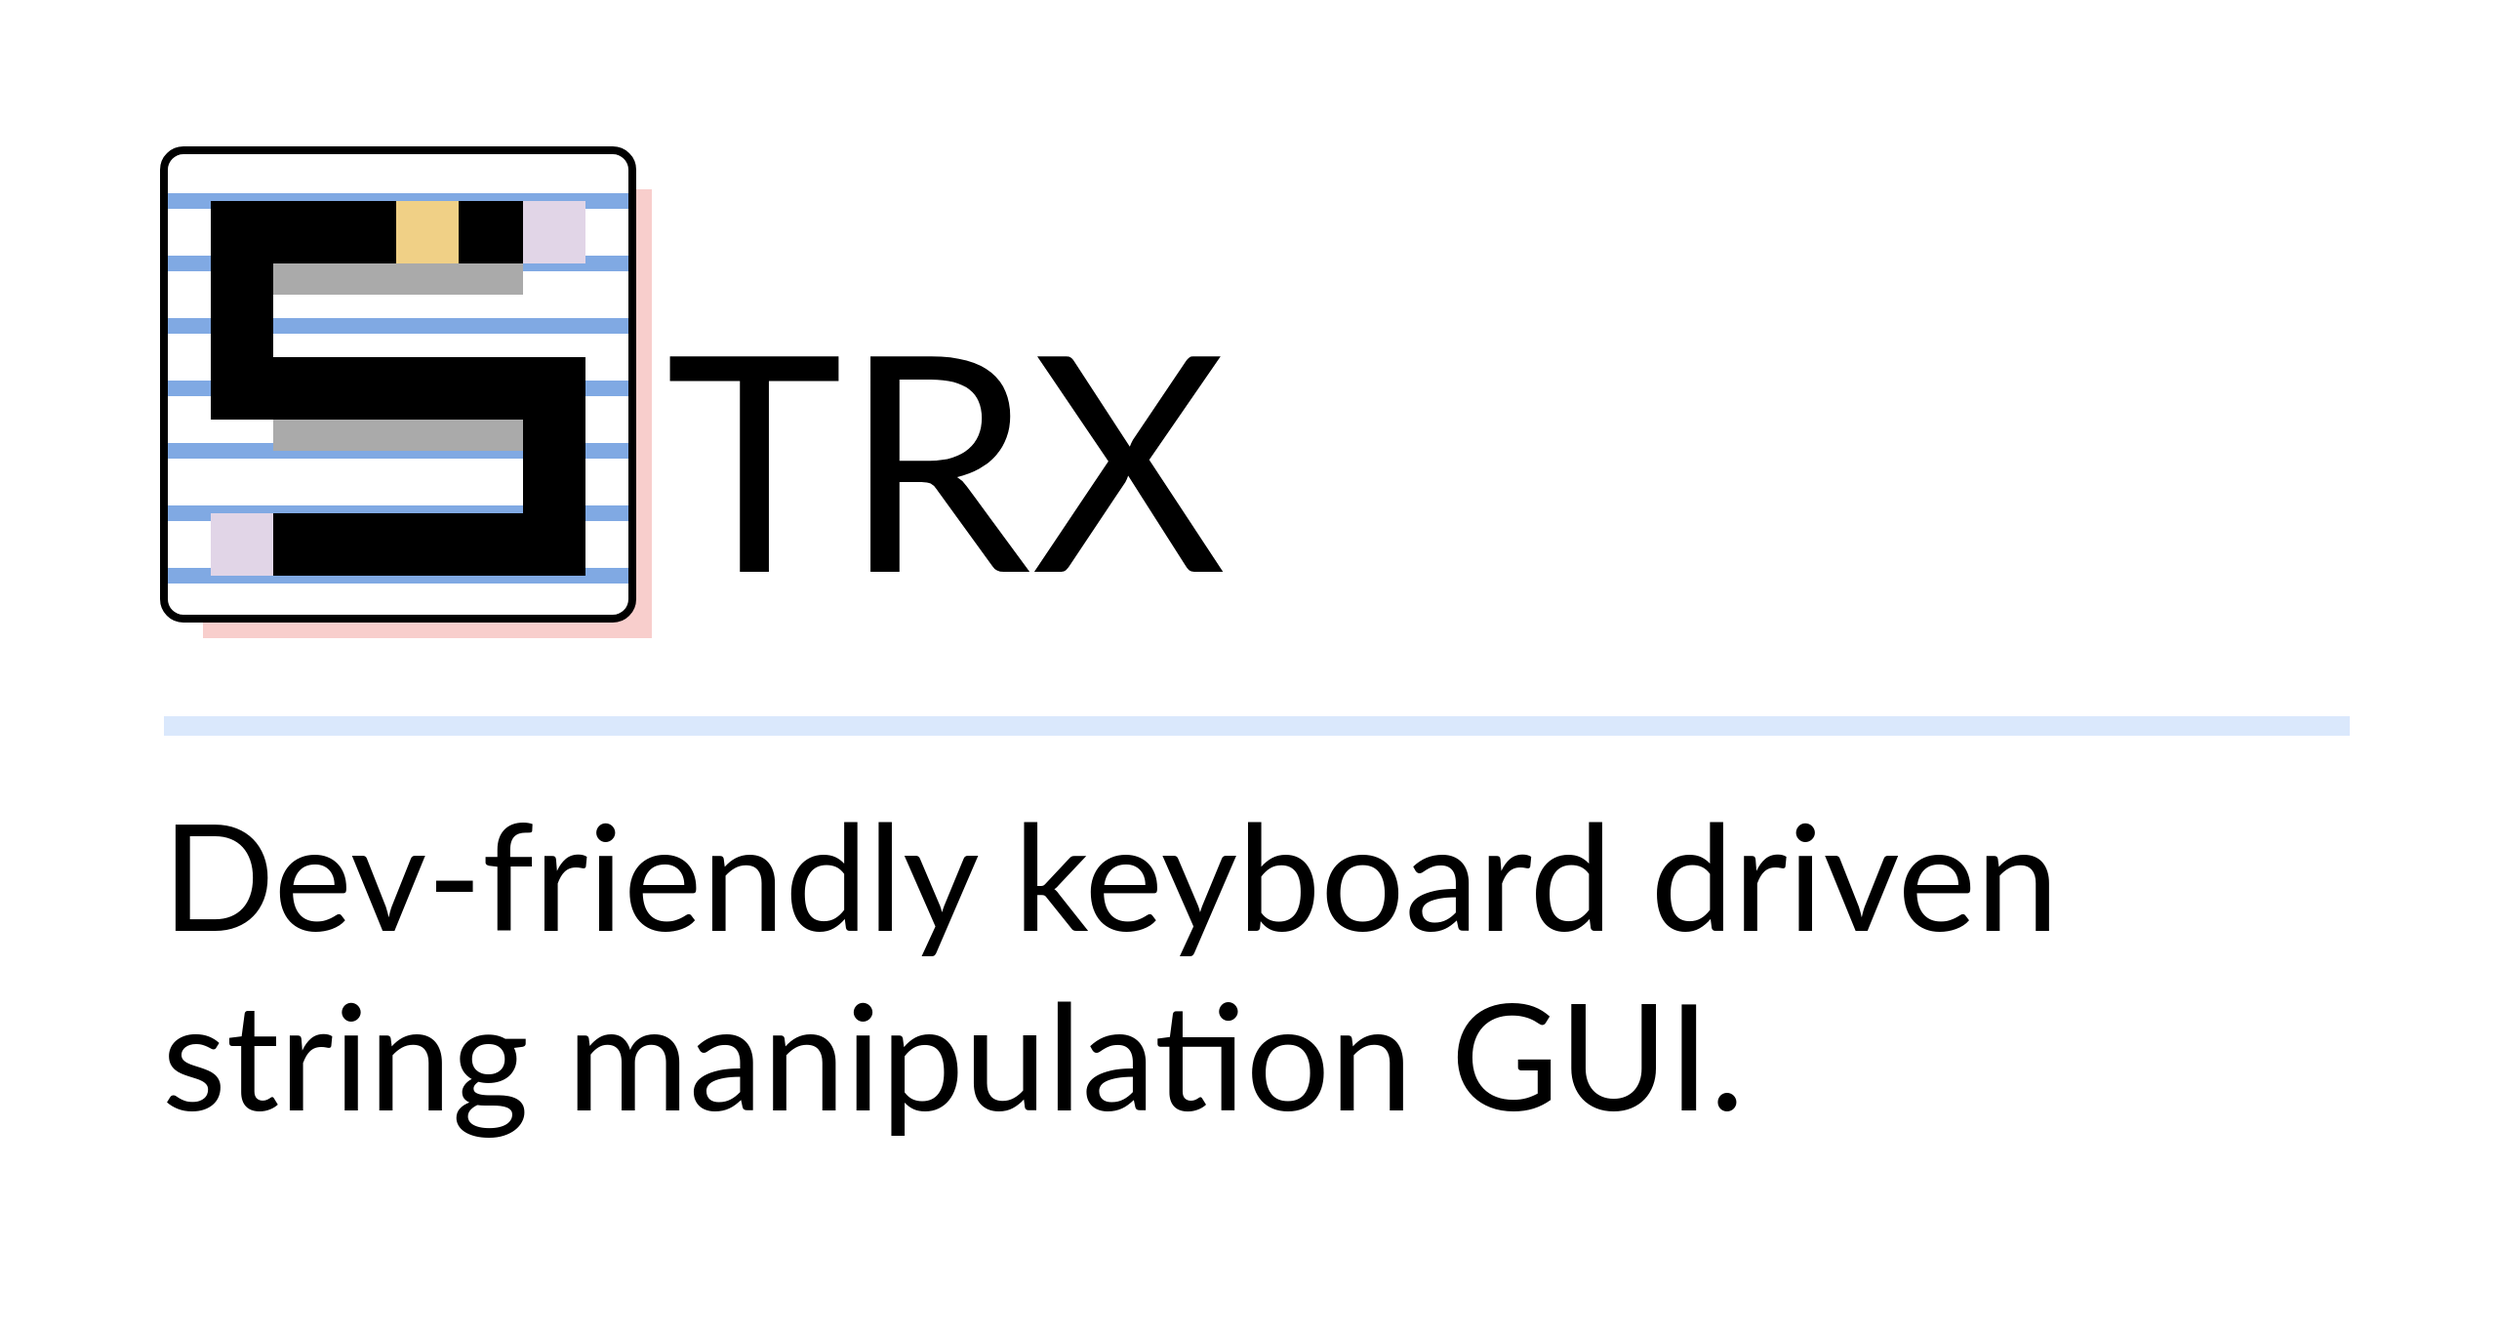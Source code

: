 <mxfile version="13.0.3" type="device"><diagram id="b613EmVw2N2nN4McMiUe" name="Page-1"><mxGraphModel dx="1551" dy="1380" grid="1" gridSize="10" guides="1" tooltips="1" connect="1" arrows="1" fold="1" page="1" pageScale="1" pageWidth="827" pageHeight="1169" math="0" shadow="0" extFonts="Lato^https://fonts.googleapis.com/css?family=Lato"><root><mxCell id="0"/><mxCell id="1" parent="0"/><mxCell id="qE0ArX8vuwEdkem9T0E6-24" value="" style="rounded=0;whiteSpace=wrap;html=1;strokeColor=none;" vertex="1" parent="1"><mxGeometry x="49" y="47" width="1280" height="680" as="geometry"/></mxCell><mxCell id="qE0ArX8vuwEdkem9T0E6-1" value="B" style="rounded=0;whiteSpace=wrap;html=1;strokeWidth=2;strokeColor=none;fillColor=none;" vertex="1" parent="1"><mxGeometry x="130" y="120" width="256" height="256" as="geometry"/></mxCell><mxCell id="qE0ArX8vuwEdkem9T0E6-2" value="" style="rounded=0;whiteSpace=wrap;html=1;strokeColor=none;strokeWidth=2;fillColor=#f8cecc;" vertex="1" parent="1"><mxGeometry x="153" y="144" width="230" height="230" as="geometry"/></mxCell><mxCell id="qE0ArX8vuwEdkem9T0E6-3" value="" style="rounded=1;whiteSpace=wrap;html=1;absoluteArcSize=1;strokeWidth=2;fontStyle=1" vertex="1" parent="1"><mxGeometry x="133" y="124" width="240" height="240" as="geometry"/></mxCell><mxCell id="qE0ArX8vuwEdkem9T0E6-4" value="" style="endArrow=none;html=1;fillColor=#dae8fc;strokeColor=#80A9E3;strokeWidth=8;" edge="1" parent="1"><mxGeometry width="50" height="50" relative="1" as="geometry"><mxPoint x="133" y="150" as="sourcePoint"/><mxPoint x="373" y="150" as="targetPoint"/></mxGeometry></mxCell><mxCell id="qE0ArX8vuwEdkem9T0E6-5" value="" style="endArrow=none;html=1;fillColor=#dae8fc;strokeColor=#80A9E3;strokeWidth=8;" edge="1" parent="1"><mxGeometry width="50" height="50" relative="1" as="geometry"><mxPoint x="133" y="182" as="sourcePoint"/><mxPoint x="373" y="182" as="targetPoint"/></mxGeometry></mxCell><mxCell id="qE0ArX8vuwEdkem9T0E6-6" value="" style="endArrow=none;html=1;fillColor=#dae8fc;strokeColor=#80A9E3;strokeWidth=8;" edge="1" parent="1"><mxGeometry width="50" height="50" relative="1" as="geometry"><mxPoint x="133" y="214" as="sourcePoint"/><mxPoint x="373" y="214" as="targetPoint"/></mxGeometry></mxCell><mxCell id="qE0ArX8vuwEdkem9T0E6-7" value="" style="endArrow=none;html=1;fillColor=#dae8fc;strokeColor=#80A9E3;strokeWidth=8;" edge="1" parent="1" source="qE0ArX8vuwEdkem9T0E6-16"><mxGeometry width="50" height="50" relative="1" as="geometry"><mxPoint x="133" y="246" as="sourcePoint"/><mxPoint x="373" y="246" as="targetPoint"/></mxGeometry></mxCell><mxCell id="qE0ArX8vuwEdkem9T0E6-8" value="" style="endArrow=none;html=1;fillColor=#dae8fc;strokeColor=#80A9E3;strokeWidth=8;" edge="1" parent="1"><mxGeometry width="50" height="50" relative="1" as="geometry"><mxPoint x="133" y="278" as="sourcePoint"/><mxPoint x="373" y="278" as="targetPoint"/></mxGeometry></mxCell><mxCell id="qE0ArX8vuwEdkem9T0E6-9" value="" style="endArrow=none;html=1;fillColor=#dae8fc;strokeColor=#80A9E3;strokeWidth=8;" edge="1" parent="1"><mxGeometry width="50" height="50" relative="1" as="geometry"><mxPoint x="133" y="310" as="sourcePoint"/><mxPoint x="373" y="310" as="targetPoint"/></mxGeometry></mxCell><mxCell id="qE0ArX8vuwEdkem9T0E6-10" value="" style="endArrow=none;html=1;fillColor=#dae8fc;strokeColor=#80A9E3;strokeWidth=8;" edge="1" parent="1"><mxGeometry width="50" height="50" relative="1" as="geometry"><mxPoint x="133" y="342" as="sourcePoint"/><mxPoint x="373" y="342" as="targetPoint"/></mxGeometry></mxCell><mxCell id="qE0ArX8vuwEdkem9T0E6-11" value="" style="endArrow=none;html=1;fillColor=#dae8fc;strokeColor=#80A9E3;strokeWidth=8;" edge="1" parent="1" target="qE0ArX8vuwEdkem9T0E6-16"><mxGeometry width="50" height="50" relative="1" as="geometry"><mxPoint x="133" y="246" as="sourcePoint"/><mxPoint x="373" y="246" as="targetPoint"/></mxGeometry></mxCell><mxCell id="qE0ArX8vuwEdkem9T0E6-12" value="" style="rounded=0;whiteSpace=wrap;html=1;strokeWidth=2;strokeColor=none;fillColor=#000000;" vertex="1" parent="1"><mxGeometry x="157" y="150" width="163" height="32" as="geometry"/></mxCell><mxCell id="qE0ArX8vuwEdkem9T0E6-13" value="" style="rounded=0;whiteSpace=wrap;html=1;strokeWidth=2;strokeColor=none;fillColor=#000000;" vertex="1" parent="1"><mxGeometry x="189" y="310" width="160" height="32" as="geometry"/></mxCell><mxCell id="qE0ArX8vuwEdkem9T0E6-14" value="" style="rounded=0;whiteSpace=wrap;html=1;strokeWidth=2;strokeColor=none;fillColor=#000000;" vertex="1" parent="1"><mxGeometry x="157" y="170" width="32" height="70" as="geometry"/></mxCell><mxCell id="qE0ArX8vuwEdkem9T0E6-15" value="" style="rounded=0;whiteSpace=wrap;html=1;strokeWidth=2;strokeColor=none;fillColor=#000000;" vertex="1" parent="1"><mxGeometry x="317" y="250" width="32" height="70" as="geometry"/></mxCell><mxCell id="qE0ArX8vuwEdkem9T0E6-16" value="" style="rounded=0;whiteSpace=wrap;html=1;strokeWidth=2;strokeColor=none;fillColor=#000000;" vertex="1" parent="1"><mxGeometry x="157" y="230" width="192" height="32" as="geometry"/></mxCell><mxCell id="qE0ArX8vuwEdkem9T0E6-17" value="" style="rounded=0;whiteSpace=wrap;html=1;strokeWidth=2;strokeColor=none;fillColor=#000000;" vertex="1" parent="1"><mxGeometry x="317" y="150" width="32" height="32" as="geometry"/></mxCell><mxCell id="qE0ArX8vuwEdkem9T0E6-18" value="" style="rounded=0;whiteSpace=wrap;html=1;strokeWidth=2;strokeColor=none;fillColor=#F0D086;" vertex="1" parent="1"><mxGeometry x="252" y="150" width="32" height="32" as="geometry"/></mxCell><mxCell id="qE0ArX8vuwEdkem9T0E6-19" value="" style="rounded=0;whiteSpace=wrap;html=1;strokeWidth=2;strokeColor=none;fillColor=#e1d5e7;" vertex="1" parent="1"><mxGeometry x="157" y="310" width="32" height="32" as="geometry"/></mxCell><mxCell id="qE0ArX8vuwEdkem9T0E6-20" value="" style="rounded=0;whiteSpace=wrap;html=1;strokeWidth=2;strokeColor=none;fillColor=#e1d5e7;" vertex="1" parent="1"><mxGeometry x="317" y="150" width="32" height="32" as="geometry"/></mxCell><mxCell id="qE0ArX8vuwEdkem9T0E6-21" value="" style="rounded=0;whiteSpace=wrap;html=1;strokeWidth=2;strokeColor=none;fillColor=#AAA;fontColor=#333333;" vertex="1" parent="1"><mxGeometry x="189" y="182" width="128" height="16" as="geometry"/></mxCell><mxCell id="qE0ArX8vuwEdkem9T0E6-22" value="" style="rounded=0;whiteSpace=wrap;html=1;strokeWidth=2;strokeColor=none;fillColor=#AAA;fontColor=#333333;" vertex="1" parent="1"><mxGeometry x="189" y="262" width="128" height="16" as="geometry"/></mxCell><mxCell id="qE0ArX8vuwEdkem9T0E6-23" value="" style="rounded=1;whiteSpace=wrap;html=1;absoluteArcSize=1;strokeWidth=4;fontStyle=1;fillColor=none;" vertex="1" parent="1"><mxGeometry x="133" y="124" width="240" height="240" as="geometry"/></mxCell><mxCell id="qE0ArX8vuwEdkem9T0E6-25" value="TRX" style="text;html=1;strokeColor=none;fillColor=none;align=left;verticalAlign=middle;whiteSpace=wrap;rounded=0;fontSize=154;fontFamily=Lato;" vertex="1" parent="1"><mxGeometry x="388" y="271" width="390" height="20" as="geometry"/></mxCell><mxCell id="qE0ArX8vuwEdkem9T0E6-26" value="Dev-friendly keyboard driven string manipulation GUI." style="text;html=1;strokeColor=none;fillColor=none;align=left;verticalAlign=middle;whiteSpace=wrap;rounded=0;fontFamily=Lato;fontSize=76;" vertex="1" parent="1"><mxGeometry x="130" y="440" width="1160" height="200" as="geometry"/></mxCell><mxCell id="qE0ArX8vuwEdkem9T0E6-30" value="" style="rounded=0;whiteSpace=wrap;html=1;fillColor=#dae8fc;fontFamily=Lato;fontSize=80;align=left;strokeColor=none;" vertex="1" parent="1"><mxGeometry x="133" y="414" width="1120" height="10" as="geometry"/></mxCell></root></mxGraphModel></diagram></mxfile>